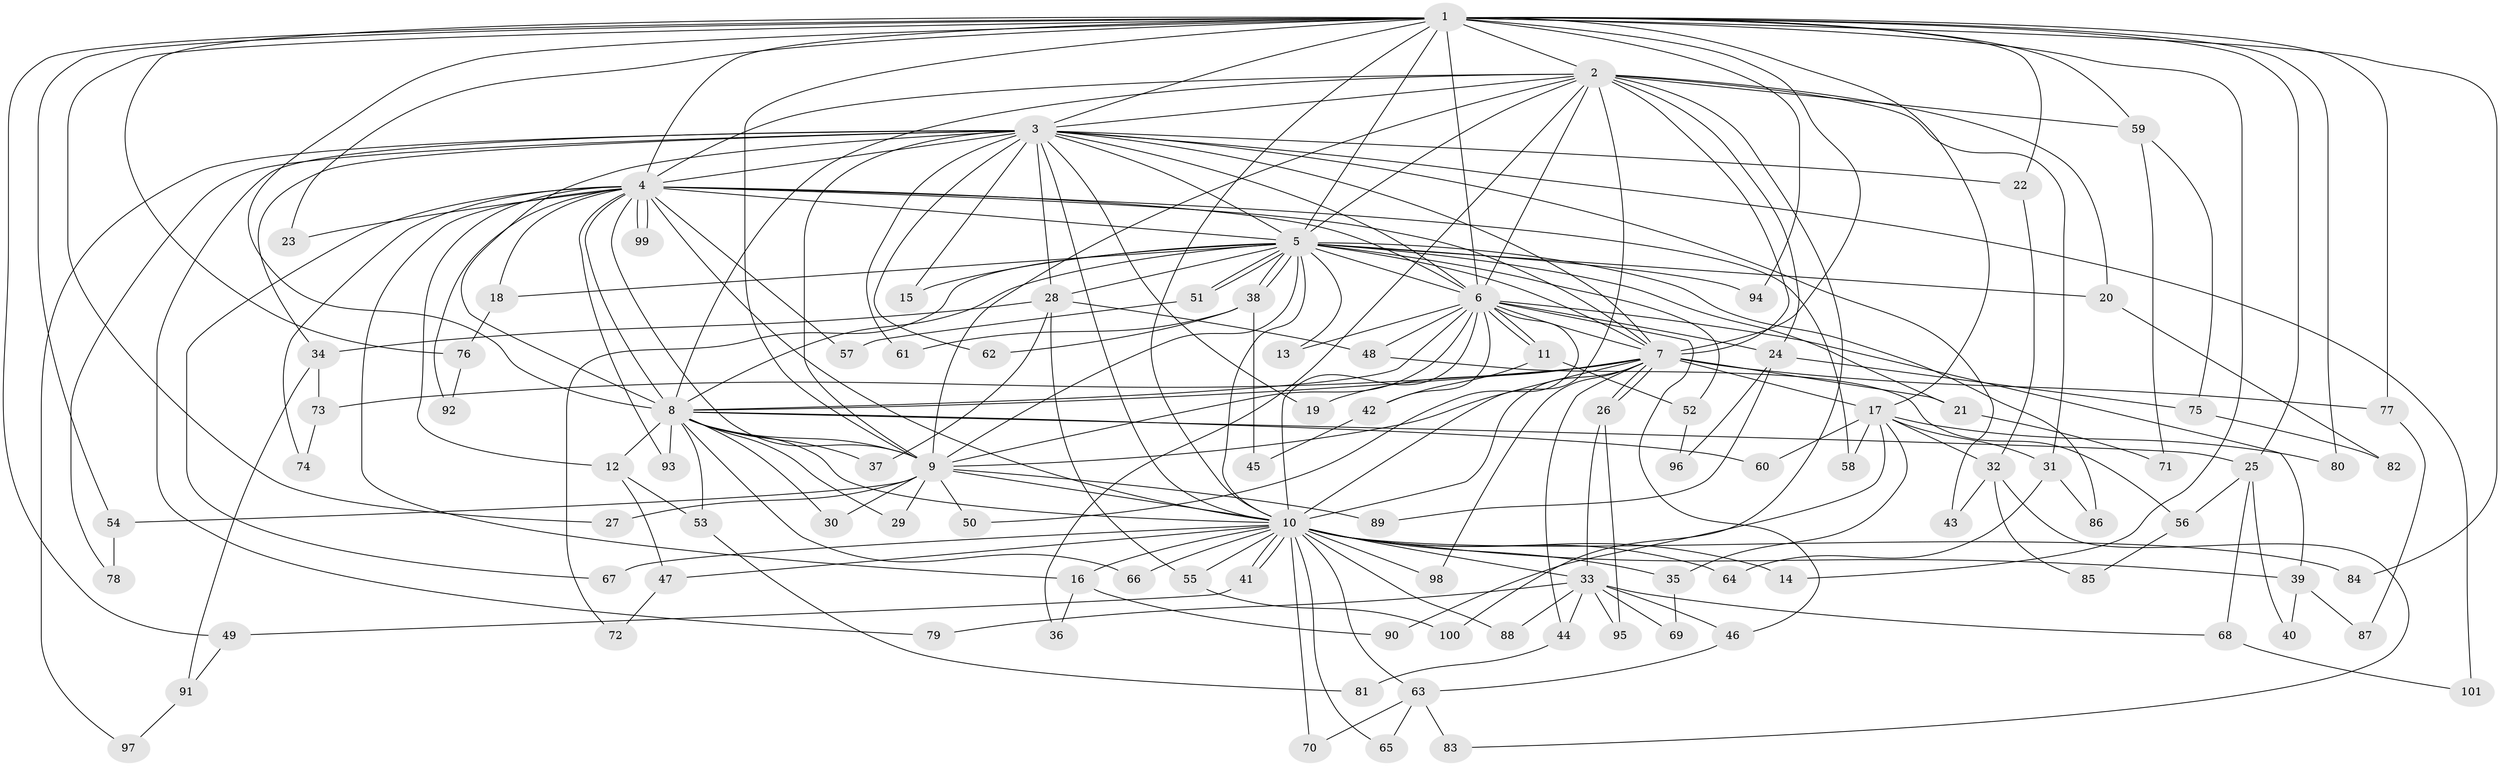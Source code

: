 // Generated by graph-tools (version 1.1) at 2025/01/03/09/25 03:01:34]
// undirected, 101 vertices, 227 edges
graph export_dot {
graph [start="1"]
  node [color=gray90,style=filled];
  1;
  2;
  3;
  4;
  5;
  6;
  7;
  8;
  9;
  10;
  11;
  12;
  13;
  14;
  15;
  16;
  17;
  18;
  19;
  20;
  21;
  22;
  23;
  24;
  25;
  26;
  27;
  28;
  29;
  30;
  31;
  32;
  33;
  34;
  35;
  36;
  37;
  38;
  39;
  40;
  41;
  42;
  43;
  44;
  45;
  46;
  47;
  48;
  49;
  50;
  51;
  52;
  53;
  54;
  55;
  56;
  57;
  58;
  59;
  60;
  61;
  62;
  63;
  64;
  65;
  66;
  67;
  68;
  69;
  70;
  71;
  72;
  73;
  74;
  75;
  76;
  77;
  78;
  79;
  80;
  81;
  82;
  83;
  84;
  85;
  86;
  87;
  88;
  89;
  90;
  91;
  92;
  93;
  94;
  95;
  96;
  97;
  98;
  99;
  100;
  101;
  1 -- 2;
  1 -- 3;
  1 -- 4;
  1 -- 5;
  1 -- 6;
  1 -- 7;
  1 -- 8;
  1 -- 9;
  1 -- 10;
  1 -- 14;
  1 -- 17;
  1 -- 22;
  1 -- 23;
  1 -- 25;
  1 -- 27;
  1 -- 49;
  1 -- 54;
  1 -- 59;
  1 -- 76;
  1 -- 77;
  1 -- 80;
  1 -- 84;
  1 -- 94;
  2 -- 3;
  2 -- 4;
  2 -- 5;
  2 -- 6;
  2 -- 7;
  2 -- 8;
  2 -- 9;
  2 -- 10;
  2 -- 20;
  2 -- 24;
  2 -- 31;
  2 -- 36;
  2 -- 59;
  2 -- 100;
  3 -- 4;
  3 -- 5;
  3 -- 6;
  3 -- 7;
  3 -- 8;
  3 -- 9;
  3 -- 10;
  3 -- 15;
  3 -- 19;
  3 -- 22;
  3 -- 28;
  3 -- 34;
  3 -- 43;
  3 -- 61;
  3 -- 62;
  3 -- 78;
  3 -- 79;
  3 -- 97;
  3 -- 101;
  4 -- 5;
  4 -- 6;
  4 -- 7;
  4 -- 8;
  4 -- 9;
  4 -- 10;
  4 -- 12;
  4 -- 16;
  4 -- 18;
  4 -- 23;
  4 -- 57;
  4 -- 58;
  4 -- 67;
  4 -- 74;
  4 -- 92;
  4 -- 93;
  4 -- 99;
  4 -- 99;
  5 -- 6;
  5 -- 7;
  5 -- 8;
  5 -- 9;
  5 -- 10;
  5 -- 13;
  5 -- 15;
  5 -- 18;
  5 -- 20;
  5 -- 21;
  5 -- 28;
  5 -- 38;
  5 -- 38;
  5 -- 51;
  5 -- 51;
  5 -- 52;
  5 -- 72;
  5 -- 86;
  5 -- 94;
  6 -- 7;
  6 -- 8;
  6 -- 9;
  6 -- 10;
  6 -- 11;
  6 -- 11;
  6 -- 13;
  6 -- 24;
  6 -- 39;
  6 -- 42;
  6 -- 46;
  6 -- 48;
  6 -- 50;
  7 -- 8;
  7 -- 9;
  7 -- 10;
  7 -- 17;
  7 -- 19;
  7 -- 21;
  7 -- 26;
  7 -- 26;
  7 -- 44;
  7 -- 73;
  7 -- 77;
  7 -- 98;
  8 -- 9;
  8 -- 10;
  8 -- 12;
  8 -- 25;
  8 -- 29;
  8 -- 30;
  8 -- 37;
  8 -- 53;
  8 -- 60;
  8 -- 66;
  8 -- 93;
  9 -- 10;
  9 -- 27;
  9 -- 29;
  9 -- 30;
  9 -- 50;
  9 -- 54;
  9 -- 89;
  10 -- 14;
  10 -- 16;
  10 -- 33;
  10 -- 35;
  10 -- 39;
  10 -- 41;
  10 -- 41;
  10 -- 47;
  10 -- 55;
  10 -- 63;
  10 -- 64;
  10 -- 65;
  10 -- 66;
  10 -- 67;
  10 -- 70;
  10 -- 84;
  10 -- 88;
  10 -- 98;
  11 -- 42;
  11 -- 52;
  12 -- 47;
  12 -- 53;
  16 -- 36;
  16 -- 90;
  17 -- 31;
  17 -- 32;
  17 -- 35;
  17 -- 58;
  17 -- 60;
  17 -- 80;
  17 -- 90;
  18 -- 76;
  20 -- 82;
  21 -- 71;
  22 -- 32;
  24 -- 75;
  24 -- 89;
  24 -- 96;
  25 -- 40;
  25 -- 56;
  25 -- 68;
  26 -- 33;
  26 -- 95;
  28 -- 34;
  28 -- 37;
  28 -- 48;
  28 -- 55;
  31 -- 64;
  31 -- 86;
  32 -- 43;
  32 -- 83;
  32 -- 85;
  33 -- 44;
  33 -- 46;
  33 -- 68;
  33 -- 69;
  33 -- 79;
  33 -- 88;
  33 -- 95;
  34 -- 73;
  34 -- 91;
  35 -- 69;
  38 -- 45;
  38 -- 61;
  38 -- 62;
  39 -- 40;
  39 -- 87;
  41 -- 49;
  42 -- 45;
  44 -- 81;
  46 -- 63;
  47 -- 72;
  48 -- 56;
  49 -- 91;
  51 -- 57;
  52 -- 96;
  53 -- 81;
  54 -- 78;
  55 -- 100;
  56 -- 85;
  59 -- 71;
  59 -- 75;
  63 -- 65;
  63 -- 70;
  63 -- 83;
  68 -- 101;
  73 -- 74;
  75 -- 82;
  76 -- 92;
  77 -- 87;
  91 -- 97;
}
